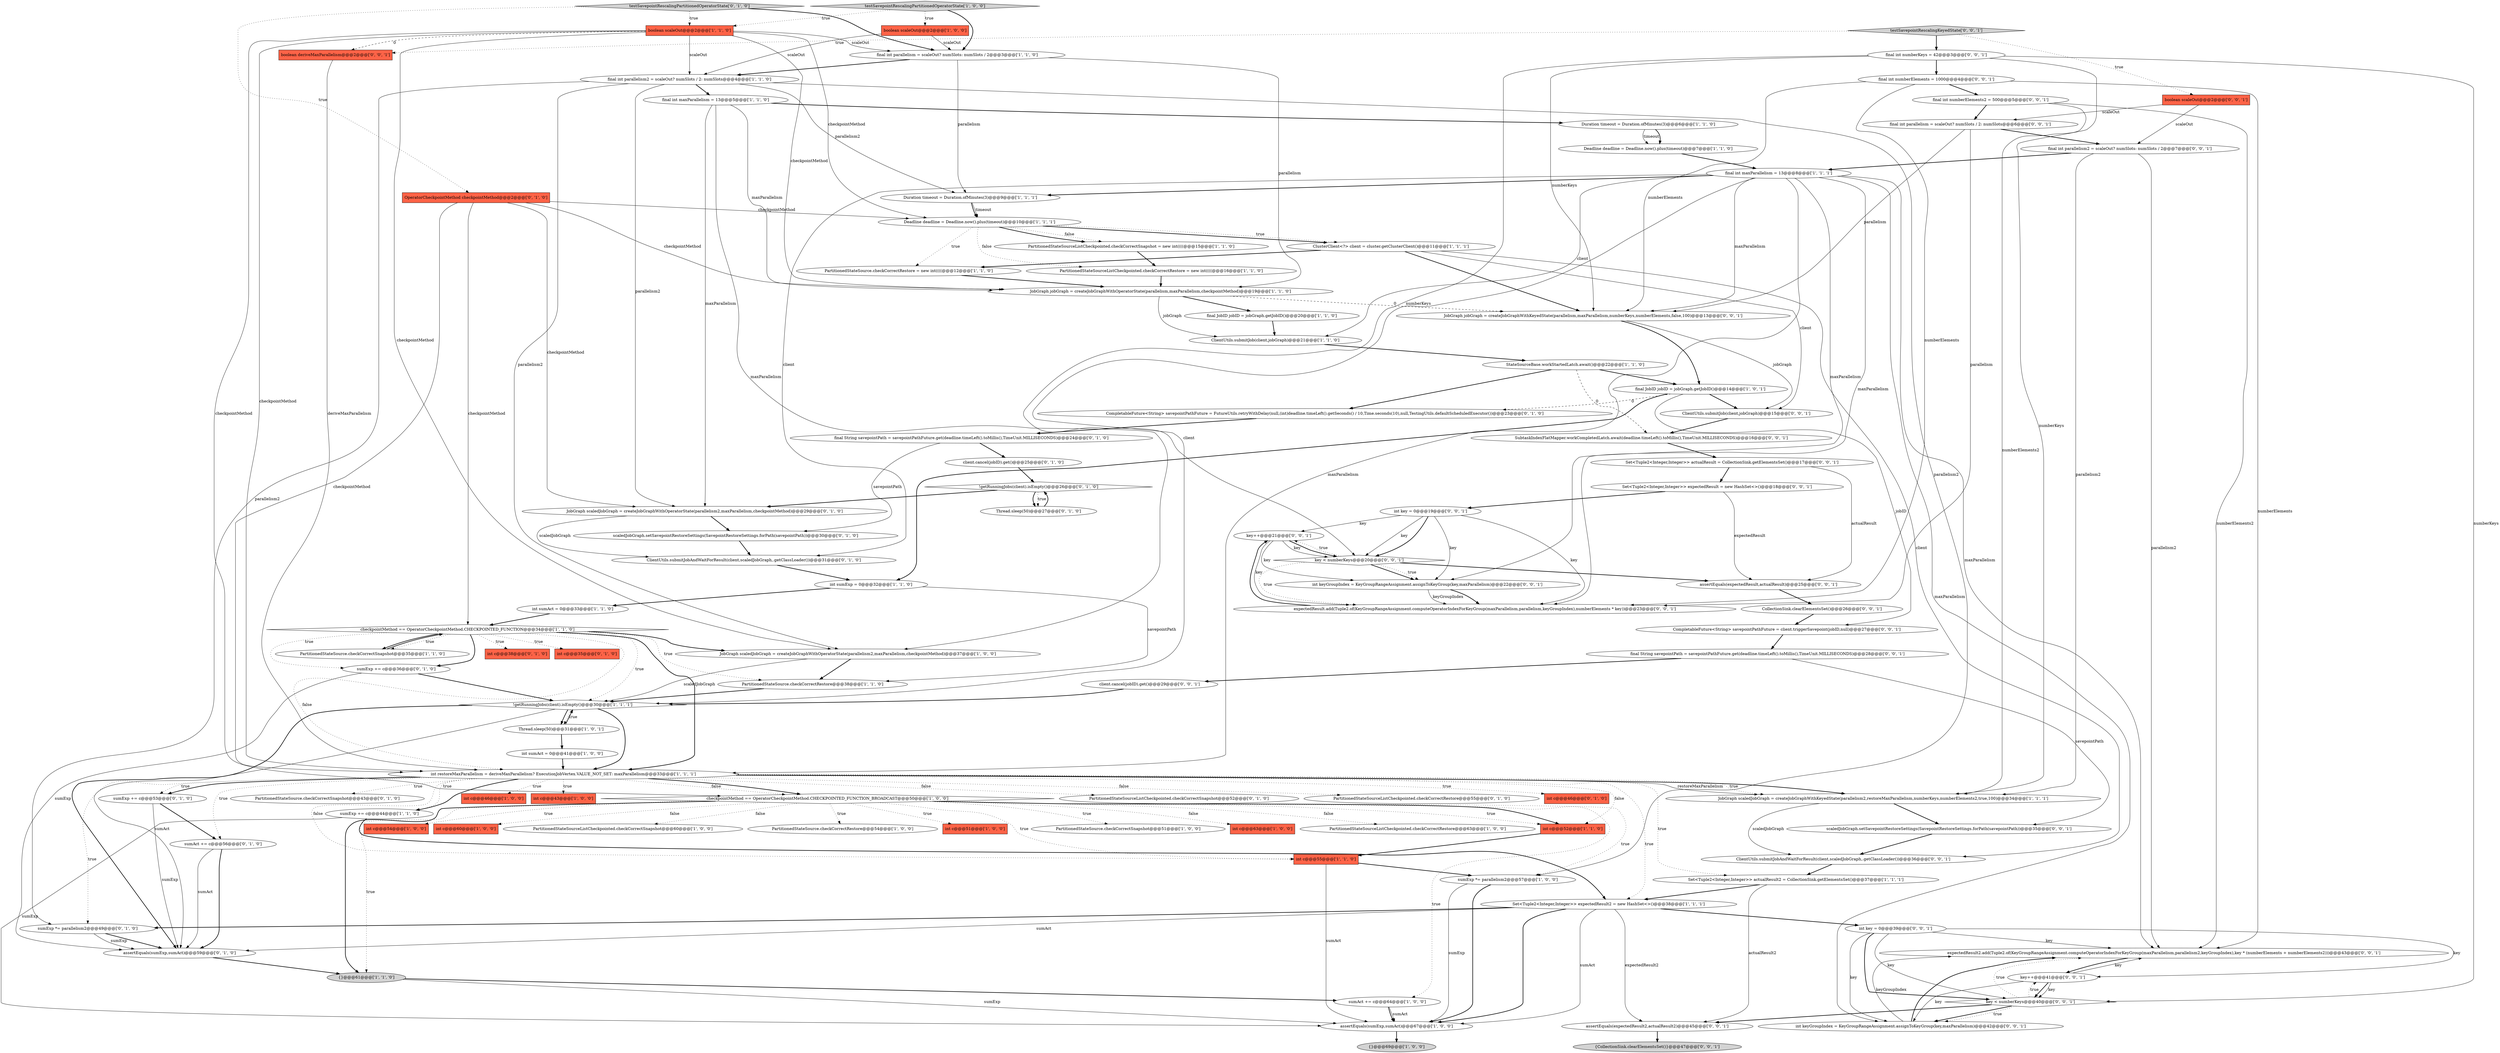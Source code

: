 digraph {
99 [style = filled, label = "SubtaskIndexFlatMapper.workCompletedLatch.await(deadline.timeLeft().toMillis(),TimeUnit.MILLISECONDS)@@@16@@@['0', '0', '1']", fillcolor = white, shape = ellipse image = "AAA0AAABBB3BBB"];
33 [style = filled, label = "Duration timeout = Duration.ofMinutes(3)@@@6@@@['1', '1', '0']", fillcolor = white, shape = ellipse image = "AAA0AAABBB1BBB"];
44 [style = filled, label = "final int maxParallelism = 13@@@5@@@['1', '1', '0']", fillcolor = white, shape = ellipse image = "AAA0AAABBB1BBB"];
20 [style = filled, label = "final int parallelism2 = scaleOut? numSlots / 2: numSlots@@@4@@@['1', '1', '0']", fillcolor = white, shape = ellipse image = "AAA0AAABBB1BBB"];
2 [style = filled, label = "sumExp += c@@@44@@@['1', '1', '0']", fillcolor = white, shape = ellipse image = "AAA0AAABBB1BBB"];
62 [style = filled, label = "assertEquals(sumExp,sumAct)@@@59@@@['0', '1', '0']", fillcolor = white, shape = ellipse image = "AAA0AAABBB2BBB"];
69 [style = filled, label = "testSavepointRescalingPartitionedOperatorState['0', '1', '0']", fillcolor = lightgray, shape = diamond image = "AAA0AAABBB2BBB"];
13 [style = filled, label = "final int parallelism = scaleOut? numSlots: numSlots / 2@@@3@@@['1', '1', '0']", fillcolor = white, shape = ellipse image = "AAA0AAABBB1BBB"];
14 [style = filled, label = "PartitionedStateSource.checkCorrectRestore@@@38@@@['1', '1', '0']", fillcolor = white, shape = ellipse image = "AAA0AAABBB1BBB"];
77 [style = filled, label = "final int parallelism2 = scaleOut? numSlots: numSlots / 2@@@7@@@['0', '0', '1']", fillcolor = white, shape = ellipse image = "AAA0AAABBB3BBB"];
30 [style = filled, label = "Thread.sleep(50)@@@31@@@['1', '0', '1']", fillcolor = white, shape = ellipse image = "AAA0AAABBB1BBB"];
25 [style = filled, label = "Deadline deadline = Deadline.now().plus(timeout)@@@7@@@['1', '1', '0']", fillcolor = white, shape = ellipse image = "AAA0AAABBB1BBB"];
68 [style = filled, label = "JobGraph scaledJobGraph = createJobGraphWithOperatorState(parallelism2,maxParallelism,checkpointMethod)@@@29@@@['0', '1', '0']", fillcolor = white, shape = ellipse image = "AAA0AAABBB2BBB"];
43 [style = filled, label = "int c@@@51@@@['1', '0', '0']", fillcolor = tomato, shape = box image = "AAA0AAABBB1BBB"];
34 [style = filled, label = "PartitionedStateSourceListCheckpointed.checkCorrectRestore = new int((((@@@16@@@['1', '1', '0']", fillcolor = white, shape = ellipse image = "AAA0AAABBB1BBB"];
10 [style = filled, label = "int sumAct = 0@@@41@@@['1', '0', '0']", fillcolor = white, shape = ellipse image = "AAA0AAABBB1BBB"];
95 [style = filled, label = "assertEquals(expectedResult2,actualResult2)@@@45@@@['0', '0', '1']", fillcolor = white, shape = ellipse image = "AAA0AAABBB3BBB"];
11 [style = filled, label = "int c@@@52@@@['1', '1', '0']", fillcolor = tomato, shape = box image = "AAA0AAABBB1BBB"];
42 [style = filled, label = "{}@@@61@@@['1', '1', '0']", fillcolor = lightgray, shape = ellipse image = "AAA0AAABBB1BBB"];
12 [style = filled, label = "checkpointMethod == OperatorCheckpointMethod.CHECKPOINTED_FUNCTION_BROADCAST@@@50@@@['1', '0', '0']", fillcolor = white, shape = diamond image = "AAA0AAABBB1BBB"];
73 [style = filled, label = "boolean scaleOut@@@2@@@['0', '0', '1']", fillcolor = tomato, shape = box image = "AAA0AAABBB3BBB"];
53 [style = filled, label = "ClientUtils.submitJobAndWaitForResult(client,scaledJobGraph,.getClassLoader())@@@31@@@['0', '1', '0']", fillcolor = white, shape = ellipse image = "AAA0AAABBB2BBB"];
9 [style = filled, label = "PartitionedStateSource.checkCorrectSnapshot@@@35@@@['1', '1', '0']", fillcolor = white, shape = ellipse image = "AAA0AAABBB1BBB"];
17 [style = filled, label = "JobGraph jobGraph = createJobGraphWithOperatorState(parallelism,maxParallelism,checkpointMethod)@@@19@@@['1', '1', '0']", fillcolor = white, shape = ellipse image = "AAA0AAABBB1BBB"];
89 [style = filled, label = "key++@@@21@@@['0', '0', '1']", fillcolor = white, shape = ellipse image = "AAA0AAABBB3BBB"];
75 [style = filled, label = "{CollectionSink.clearElementsSet()}@@@47@@@['0', '0', '1']", fillcolor = lightgray, shape = ellipse image = "AAA0AAABBB3BBB"];
51 [style = filled, label = "PartitionedStateSource.checkCorrectSnapshot@@@51@@@['1', '0', '0']", fillcolor = white, shape = ellipse image = "AAA0AAABBB1BBB"];
7 [style = filled, label = "ClusterClient<?> client = cluster.getClusterClient()@@@11@@@['1', '1', '1']", fillcolor = white, shape = ellipse image = "AAA0AAABBB1BBB"];
46 [style = filled, label = "PartitionedStateSourceListCheckpointed.checkCorrectSnapshot = new int((((@@@15@@@['1', '1', '0']", fillcolor = white, shape = ellipse image = "AAA0AAABBB1BBB"];
72 [style = filled, label = "sumExp += c@@@53@@@['0', '1', '0']", fillcolor = white, shape = ellipse image = "AAA0AAABBB2BBB"];
85 [style = filled, label = "expectedResult.add(Tuple2.of(KeyGroupRangeAssignment.computeOperatorIndexForKeyGroup(maxParallelism,parallelism,keyGroupIndex),numberElements * key))@@@23@@@['0', '0', '1']", fillcolor = white, shape = ellipse image = "AAA0AAABBB3BBB"];
4 [style = filled, label = "!getRunningJobs(client).isEmpty()@@@30@@@['1', '1', '1']", fillcolor = white, shape = diamond image = "AAA0AAABBB1BBB"];
74 [style = filled, label = "int key = 0@@@19@@@['0', '0', '1']", fillcolor = white, shape = ellipse image = "AAA0AAABBB3BBB"];
0 [style = filled, label = "int c@@@46@@@['1', '0', '0']", fillcolor = tomato, shape = box image = "AAA0AAABBB1BBB"];
47 [style = filled, label = "PartitionedStateSource.checkCorrectRestore = new int((((@@@12@@@['1', '1', '0']", fillcolor = white, shape = ellipse image = "AAA0AAABBB1BBB"];
63 [style = filled, label = "CompletableFuture<String> savepointPathFuture = FutureUtils.retryWithDelay(null,(int)deadline.timeLeft().getSeconds() / 10,Time.seconds(10),null,TestingUtils.defaultScheduledExecutor())@@@23@@@['0', '1', '0']", fillcolor = white, shape = ellipse image = "AAA1AAABBB2BBB"];
88 [style = filled, label = "expectedResult2.add(Tuple2.of(KeyGroupRangeAssignment.computeOperatorIndexForKeyGroup(maxParallelism,parallelism2,keyGroupIndex),key * (numberElements + numberElements2)))@@@43@@@['0', '0', '1']", fillcolor = white, shape = ellipse image = "AAA0AAABBB3BBB"];
98 [style = filled, label = "final int parallelism = scaleOut? numSlots / 2: numSlots@@@6@@@['0', '0', '1']", fillcolor = white, shape = ellipse image = "AAA0AAABBB3BBB"];
23 [style = filled, label = "final JobID jobID = jobGraph.getJobID()@@@20@@@['1', '1', '0']", fillcolor = white, shape = ellipse image = "AAA0AAABBB1BBB"];
96 [style = filled, label = "final int numberKeys = 42@@@3@@@['0', '0', '1']", fillcolor = white, shape = ellipse image = "AAA0AAABBB3BBB"];
76 [style = filled, label = "final int numberElements2 = 500@@@5@@@['0', '0', '1']", fillcolor = white, shape = ellipse image = "AAA0AAABBB3BBB"];
40 [style = filled, label = "Deadline deadline = Deadline.now().plus(timeout)@@@10@@@['1', '1', '1']", fillcolor = white, shape = ellipse image = "AAA0AAABBB1BBB"];
54 [style = filled, label = "client.cancel(jobID).get()@@@25@@@['0', '1', '0']", fillcolor = white, shape = ellipse image = "AAA0AAABBB2BBB"];
70 [style = filled, label = "scaledJobGraph.setSavepointRestoreSettings(SavepointRestoreSettings.forPath(savepointPath))@@@30@@@['0', '1', '0']", fillcolor = white, shape = ellipse image = "AAA0AAABBB2BBB"];
94 [style = filled, label = "ClientUtils.submitJob(client,jobGraph)@@@15@@@['0', '0', '1']", fillcolor = white, shape = ellipse image = "AAA0AAABBB3BBB"];
16 [style = filled, label = "int c@@@43@@@['1', '0', '0']", fillcolor = tomato, shape = box image = "AAA0AAABBB1BBB"];
37 [style = filled, label = "JobGraph scaledJobGraph = createJobGraphWithKeyedState(parallelism2,restoreMaxParallelism,numberKeys,numberElements2,true,100)@@@34@@@['1', '1', '1']", fillcolor = white, shape = ellipse image = "AAA0AAABBB1BBB"];
93 [style = filled, label = "client.cancel(jobID).get()@@@29@@@['0', '0', '1']", fillcolor = white, shape = ellipse image = "AAA0AAABBB3BBB"];
84 [style = filled, label = "key < numberKeys@@@20@@@['0', '0', '1']", fillcolor = white, shape = diamond image = "AAA0AAABBB3BBB"];
104 [style = filled, label = "Set<Tuple2<Integer,Integer>> actualResult = CollectionSink.getElementsSet()@@@17@@@['0', '0', '1']", fillcolor = white, shape = ellipse image = "AAA0AAABBB3BBB"];
71 [style = filled, label = "!getRunningJobs(client).isEmpty()@@@26@@@['0', '1', '0']", fillcolor = white, shape = diamond image = "AAA0AAABBB2BBB"];
41 [style = filled, label = "int c@@@55@@@['1', '1', '0']", fillcolor = tomato, shape = box image = "AAA0AAABBB1BBB"];
87 [style = filled, label = "int key = 0@@@39@@@['0', '0', '1']", fillcolor = white, shape = ellipse image = "AAA0AAABBB3BBB"];
82 [style = filled, label = "boolean deriveMaxParallelism@@@2@@@['0', '0', '1']", fillcolor = tomato, shape = box image = "AAA0AAABBB3BBB"];
19 [style = filled, label = "int c@@@63@@@['1', '0', '0']", fillcolor = tomato, shape = box image = "AAA0AAABBB1BBB"];
49 [style = filled, label = "int restoreMaxParallelism = deriveMaxParallelism? ExecutionJobVertex.VALUE_NOT_SET: maxParallelism@@@33@@@['1', '1', '1']", fillcolor = white, shape = ellipse image = "AAA0AAABBB1BBB"];
24 [style = filled, label = "boolean scaleOut@@@2@@@['1', '0', '0']", fillcolor = tomato, shape = box image = "AAA0AAABBB1BBB"];
60 [style = filled, label = "Thread.sleep(50)@@@27@@@['0', '1', '0']", fillcolor = white, shape = ellipse image = "AAA0AAABBB2BBB"];
45 [style = filled, label = "checkpointMethod == OperatorCheckpointMethod.CHECKPOINTED_FUNCTION@@@34@@@['1', '1', '0']", fillcolor = white, shape = diamond image = "AAA0AAABBB1BBB"];
38 [style = filled, label = "PartitionedStateSourceListCheckpointed.checkCorrectRestore@@@63@@@['1', '0', '0']", fillcolor = white, shape = ellipse image = "AAA0AAABBB1BBB"];
29 [style = filled, label = "StateSourceBase.workStartedLatch.await()@@@22@@@['1', '1', '0']", fillcolor = white, shape = ellipse image = "AAA0AAABBB1BBB"];
55 [style = filled, label = "PartitionedStateSourceListCheckpointed.checkCorrectSnapshot@@@52@@@['0', '1', '0']", fillcolor = white, shape = ellipse image = "AAA0AAABBB2BBB"];
86 [style = filled, label = "JobGraph jobGraph = createJobGraphWithKeyedState(parallelism,maxParallelism,numberKeys,numberElements,false,100)@@@13@@@['0', '0', '1']", fillcolor = white, shape = ellipse image = "AAA0AAABBB3BBB"];
80 [style = filled, label = "final String savepointPath = savepointPathFuture.get(deadline.timeLeft().toMillis(),TimeUnit.MILLISECONDS)@@@28@@@['0', '0', '1']", fillcolor = white, shape = ellipse image = "AAA0AAABBB3BBB"];
27 [style = filled, label = "int c@@@54@@@['1', '0', '0']", fillcolor = tomato, shape = box image = "AAA0AAABBB1BBB"];
36 [style = filled, label = "Set<Tuple2<Integer,Integer>> expectedResult2 = new HashSet<>()@@@38@@@['1', '1', '1']", fillcolor = white, shape = ellipse image = "AAA0AAABBB1BBB"];
48 [style = filled, label = "testSavepointRescalingPartitionedOperatorState['1', '0', '0']", fillcolor = lightgray, shape = diamond image = "AAA0AAABBB1BBB"];
65 [style = filled, label = "OperatorCheckpointMethod checkpointMethod@@@2@@@['0', '1', '0']", fillcolor = tomato, shape = box image = "AAA0AAABBB2BBB"];
52 [style = filled, label = "PartitionedStateSourceListCheckpointed.checkCorrectRestore@@@55@@@['0', '1', '0']", fillcolor = white, shape = ellipse image = "AAA0AAABBB2BBB"];
39 [style = filled, label = "{}@@@69@@@['1', '0', '0']", fillcolor = lightgray, shape = ellipse image = "AAA0AAABBB1BBB"];
21 [style = filled, label = "int c@@@60@@@['1', '0', '0']", fillcolor = tomato, shape = box image = "AAA0AAABBB1BBB"];
56 [style = filled, label = "int c@@@46@@@['0', '1', '0']", fillcolor = tomato, shape = box image = "AAA0AAABBB2BBB"];
61 [style = filled, label = "final String savepointPath = savepointPathFuture.get(deadline.timeLeft().toMillis(),TimeUnit.MILLISECONDS)@@@24@@@['0', '1', '0']", fillcolor = white, shape = ellipse image = "AAA0AAABBB2BBB"];
31 [style = filled, label = "PartitionedStateSourceListCheckpointed.checkCorrectSnapshot@@@60@@@['1', '0', '0']", fillcolor = white, shape = ellipse image = "AAA0AAABBB1BBB"];
22 [style = filled, label = "sumExp *= parallelism2@@@57@@@['1', '0', '0']", fillcolor = white, shape = ellipse image = "AAA0AAABBB1BBB"];
28 [style = filled, label = "Set<Tuple2<Integer,Integer>> actualResult2 = CollectionSink.getElementsSet()@@@37@@@['1', '1', '1']", fillcolor = white, shape = ellipse image = "AAA0AAABBB1BBB"];
64 [style = filled, label = "sumExp *= parallelism2@@@49@@@['0', '1', '0']", fillcolor = white, shape = ellipse image = "AAA0AAABBB2BBB"];
92 [style = filled, label = "ClientUtils.submitJobAndWaitForResult(client,scaledJobGraph,.getClassLoader())@@@36@@@['0', '0', '1']", fillcolor = white, shape = ellipse image = "AAA0AAABBB3BBB"];
83 [style = filled, label = "Set<Tuple2<Integer,Integer>> expectedResult = new HashSet<>()@@@18@@@['0', '0', '1']", fillcolor = white, shape = ellipse image = "AAA0AAABBB3BBB"];
5 [style = filled, label = "final int maxParallelism = 13@@@8@@@['1', '1', '1']", fillcolor = white, shape = ellipse image = "AAA0AAABBB1BBB"];
66 [style = filled, label = "PartitionedStateSource.checkCorrectSnapshot@@@43@@@['0', '1', '0']", fillcolor = white, shape = ellipse image = "AAA0AAABBB2BBB"];
67 [style = filled, label = "int c@@@38@@@['0', '1', '0']", fillcolor = tomato, shape = box image = "AAA0AAABBB2BBB"];
103 [style = filled, label = "key++@@@41@@@['0', '0', '1']", fillcolor = white, shape = ellipse image = "AAA0AAABBB3BBB"];
79 [style = filled, label = "int keyGroupIndex = KeyGroupRangeAssignment.assignToKeyGroup(key,maxParallelism)@@@42@@@['0', '0', '1']", fillcolor = white, shape = ellipse image = "AAA0AAABBB3BBB"];
78 [style = filled, label = "key < numberKeys@@@40@@@['0', '0', '1']", fillcolor = white, shape = diamond image = "AAA0AAABBB3BBB"];
102 [style = filled, label = "assertEquals(expectedResult,actualResult)@@@25@@@['0', '0', '1']", fillcolor = white, shape = ellipse image = "AAA0AAABBB3BBB"];
6 [style = filled, label = "assertEquals(sumExp,sumAct)@@@67@@@['1', '0', '0']", fillcolor = white, shape = ellipse image = "AAA0AAABBB1BBB"];
59 [style = filled, label = "int c@@@35@@@['0', '1', '0']", fillcolor = tomato, shape = box image = "AAA0AAABBB2BBB"];
81 [style = filled, label = "testSavepointRescalingKeyedState['0', '0', '1']", fillcolor = lightgray, shape = diamond image = "AAA0AAABBB3BBB"];
35 [style = filled, label = "PartitionedStateSource.checkCorrectRestore@@@54@@@['1', '0', '0']", fillcolor = white, shape = ellipse image = "AAA0AAABBB1BBB"];
18 [style = filled, label = "ClientUtils.submitJob(client,jobGraph)@@@21@@@['1', '1', '0']", fillcolor = white, shape = ellipse image = "AAA0AAABBB1BBB"];
32 [style = filled, label = "Duration timeout = Duration.ofMinutes(3)@@@9@@@['1', '1', '1']", fillcolor = white, shape = ellipse image = "AAA0AAABBB1BBB"];
100 [style = filled, label = "final int numberElements = 1000@@@4@@@['0', '0', '1']", fillcolor = white, shape = ellipse image = "AAA0AAABBB3BBB"];
26 [style = filled, label = "boolean scaleOut@@@2@@@['1', '1', '0']", fillcolor = tomato, shape = box image = "AAA0AAABBB1BBB"];
101 [style = filled, label = "int keyGroupIndex = KeyGroupRangeAssignment.assignToKeyGroup(key,maxParallelism)@@@22@@@['0', '0', '1']", fillcolor = white, shape = ellipse image = "AAA0AAABBB3BBB"];
15 [style = filled, label = "int sumAct = 0@@@33@@@['1', '1', '0']", fillcolor = white, shape = ellipse image = "AAA0AAABBB1BBB"];
8 [style = filled, label = "sumAct += c@@@64@@@['1', '0', '0']", fillcolor = white, shape = ellipse image = "AAA0AAABBB1BBB"];
97 [style = filled, label = "CollectionSink.clearElementsSet()@@@26@@@['0', '0', '1']", fillcolor = white, shape = ellipse image = "AAA0AAABBB3BBB"];
1 [style = filled, label = "final JobID jobID = jobGraph.getJobID()@@@14@@@['1', '0', '1']", fillcolor = white, shape = ellipse image = "AAA0AAABBB1BBB"];
50 [style = filled, label = "int sumExp = 0@@@32@@@['1', '1', '0']", fillcolor = white, shape = ellipse image = "AAA0AAABBB1BBB"];
91 [style = filled, label = "scaledJobGraph.setSavepointRestoreSettings(SavepointRestoreSettings.forPath(savepointPath))@@@35@@@['0', '0', '1']", fillcolor = white, shape = ellipse image = "AAA0AAABBB3BBB"];
58 [style = filled, label = "sumExp += c@@@36@@@['0', '1', '0']", fillcolor = white, shape = ellipse image = "AAA0AAABBB2BBB"];
57 [style = filled, label = "sumAct += c@@@56@@@['0', '1', '0']", fillcolor = white, shape = ellipse image = "AAA0AAABBB2BBB"];
3 [style = filled, label = "JobGraph scaledJobGraph = createJobGraphWithOperatorState(parallelism2,maxParallelism,checkpointMethod)@@@37@@@['1', '0', '0']", fillcolor = white, shape = ellipse image = "AAA0AAABBB1BBB"];
90 [style = filled, label = "CompletableFuture<String> savepointPathFuture = client.triggerSavepoint(jobID,null)@@@27@@@['0', '0', '1']", fillcolor = white, shape = ellipse image = "AAA0AAABBB3BBB"];
5->49 [style = solid, label="maxParallelism"];
104->83 [style = bold, label=""];
78->79 [style = bold, label=""];
96->100 [style = bold, label=""];
49->52 [style = dotted, label="false"];
89->85 [style = solid, label="key"];
49->28 [style = dotted, label="true"];
95->75 [style = bold, label=""];
49->2 [style = dotted, label="true"];
49->0 [style = dotted, label="true"];
103->88 [style = solid, label="key"];
96->78 [style = solid, label="numberKeys"];
49->72 [style = bold, label=""];
5->79 [style = solid, label="maxParallelism"];
4->30 [style = dotted, label="true"];
81->73 [style = dotted, label="true"];
10->49 [style = bold, label=""];
26->82 [style = dashed, label="0"];
54->71 [style = bold, label=""];
5->32 [style = bold, label=""];
45->67 [style = dotted, label="true"];
26->12 [style = solid, label="checkpointMethod"];
6->39 [style = bold, label=""];
79->88 [style = solid, label="keyGroupIndex"];
36->64 [style = bold, label=""];
42->6 [style = solid, label="sumExp"];
100->86 [style = solid, label="numberElements"];
4->62 [style = bold, label=""];
69->13 [style = bold, label=""];
84->101 [style = bold, label=""];
80->93 [style = bold, label=""];
50->15 [style = bold, label=""];
26->20 [style = solid, label="scaleOut"];
81->96 [style = bold, label=""];
89->84 [style = solid, label="key"];
17->86 [style = dashed, label="0"];
1->94 [style = bold, label=""];
68->53 [style = solid, label="scaledJobGraph"];
72->57 [style = bold, label=""];
5->88 [style = solid, label="maxParallelism"];
49->56 [style = dotted, label="true"];
30->4 [style = bold, label=""];
17->23 [style = bold, label=""];
24->20 [style = solid, label="scaleOut"];
44->68 [style = solid, label="maxParallelism"];
57->62 [style = bold, label=""];
40->34 [style = dotted, label="false"];
29->99 [style = dashed, label="0"];
13->20 [style = bold, label=""];
58->62 [style = solid, label="sumExp"];
49->2 [style = bold, label=""];
29->63 [style = bold, label=""];
20->32 [style = solid, label="parallelism2"];
48->13 [style = bold, label=""];
82->49 [style = solid, label="deriveMaxParallelism"];
48->26 [style = dotted, label="true"];
83->74 [style = bold, label=""];
7->47 [style = bold, label=""];
74->101 [style = solid, label="key"];
44->17 [style = solid, label="maxParallelism"];
12->19 [style = dotted, label="false"];
68->70 [style = bold, label=""];
12->27 [style = dotted, label="true"];
3->14 [style = bold, label=""];
49->55 [style = dotted, label="false"];
103->78 [style = bold, label=""];
45->58 [style = bold, label=""];
50->14 [style = solid, label="savepointPath"];
1->90 [style = solid, label="jobID"];
74->89 [style = solid, label="key"];
20->44 [style = bold, label=""];
63->61 [style = bold, label=""];
41->6 [style = solid, label="sumAct"];
12->43 [style = dotted, label="true"];
64->62 [style = bold, label=""];
36->6 [style = bold, label=""];
65->17 [style = solid, label="checkpointMethod"];
12->11 [style = dotted, label="true"];
20->3 [style = solid, label="parallelism2"];
57->62 [style = solid, label="sumAct"];
13->17 [style = solid, label="parallelism"];
34->17 [style = bold, label=""];
65->45 [style = solid, label="checkpointMethod"];
71->60 [style = bold, label=""];
101->85 [style = bold, label=""];
89->101 [style = solid, label="key"];
2->6 [style = solid, label="sumExp"];
12->21 [style = dotted, label="false"];
12->8 [style = dotted, label="true"];
12->42 [style = bold, label=""];
2->36 [style = bold, label=""];
12->38 [style = dotted, label="false"];
49->16 [style = dotted, label="true"];
25->5 [style = bold, label=""];
88->103 [style = bold, label=""];
61->70 [style = solid, label="savepointPath"];
100->85 [style = solid, label="numberElements"];
91->92 [style = bold, label=""];
40->7 [style = bold, label=""];
60->71 [style = bold, label=""];
20->64 [style = solid, label="parallelism2"];
41->22 [style = bold, label=""];
100->88 [style = solid, label="numberElements"];
1->63 [style = dashed, label="0"];
96->84 [style = solid, label="numberKeys"];
44->3 [style = solid, label="maxParallelism"];
26->13 [style = solid, label="scaleOut"];
23->18 [style = bold, label=""];
71->68 [style = bold, label=""];
99->104 [style = bold, label=""];
49->37 [style = bold, label=""];
40->46 [style = dotted, label="false"];
49->66 [style = dotted, label="true"];
74->84 [style = solid, label="key"];
78->103 [style = dotted, label="true"];
96->86 [style = solid, label="numberKeys"];
5->85 [style = solid, label="maxParallelism"];
29->1 [style = bold, label=""];
98->86 [style = solid, label="parallelism"];
12->35 [style = dotted, label="true"];
53->50 [style = bold, label=""];
24->13 [style = solid, label="scaleOut"];
40->7 [style = dotted, label="true"];
4->62 [style = solid, label="sumAct"];
65->40 [style = solid, label="checkpointMethod"];
18->29 [style = bold, label=""];
49->36 [style = dotted, label="true"];
73->98 [style = solid, label="scaleOut"];
84->85 [style = dotted, label="true"];
3->4 [style = solid, label="scaledJobGraph"];
5->53 [style = solid, label="client"];
69->26 [style = dotted, label="true"];
81->82 [style = dotted, label="true"];
33->25 [style = solid, label="timeout"];
101->85 [style = solid, label="keyGroupIndex"];
49->11 [style = dotted, label="false"];
49->41 [style = dotted, label="false"];
65->49 [style = solid, label="checkpointMethod"];
80->91 [style = solid, label="savepointPath"];
49->12 [style = dotted, label="false"];
32->40 [style = bold, label=""];
87->103 [style = solid, label="key"];
22->6 [style = bold, label=""];
70->53 [style = bold, label=""];
46->34 [style = bold, label=""];
20->68 [style = solid, label="parallelism2"];
83->102 [style = solid, label="expectedResult"];
103->78 [style = solid, label="key"];
84->101 [style = dotted, label="true"];
96->37 [style = solid, label="numberKeys"];
77->88 [style = solid, label="parallelism2"];
84->102 [style = bold, label=""];
49->37 [style = solid, label="restoreMaxParallelism"];
98->85 [style = solid, label="parallelism"];
37->91 [style = bold, label=""];
12->41 [style = dotted, label="true"];
8->6 [style = bold, label=""];
90->80 [style = bold, label=""];
87->78 [style = bold, label=""];
12->51 [style = dotted, label="true"];
73->77 [style = solid, label="scaleOut"];
15->45 [style = bold, label=""];
104->102 [style = solid, label="actualResult"];
62->42 [style = bold, label=""];
36->87 [style = bold, label=""];
87->78 [style = solid, label="key"];
12->31 [style = dotted, label="false"];
71->60 [style = dotted, label="true"];
49->64 [style = dotted, label="true"];
40->46 [style = bold, label=""];
49->37 [style = dotted, label="true"];
48->24 [style = dotted, label="true"];
11->41 [style = bold, label=""];
45->9 [style = dotted, label="true"];
12->42 [style = dotted, label="true"];
26->3 [style = solid, label="checkpointMethod"];
76->98 [style = bold, label=""];
26->40 [style = solid, label="checkpointMethod"];
28->95 [style = solid, label="actualResult2"];
49->57 [style = dotted, label="true"];
65->68 [style = solid, label="checkpointMethod"];
17->18 [style = solid, label="jobGraph"];
7->86 [style = bold, label=""];
7->94 [style = solid, label="client"];
97->90 [style = bold, label=""];
5->4 [style = solid, label="client"];
1->50 [style = bold, label=""];
72->62 [style = solid, label="sumExp"];
103->79 [style = solid, label="key"];
74->85 [style = solid, label="key"];
32->40 [style = solid, label="timeout"];
26->49 [style = solid, label="checkpointMethod"];
94->99 [style = bold, label=""];
89->84 [style = bold, label=""];
92->28 [style = bold, label=""];
76->37 [style = solid, label="numberElements2"];
74->84 [style = bold, label=""];
45->49 [style = dotted, label="false"];
4->49 [style = bold, label=""];
86->1 [style = bold, label=""];
45->58 [style = dotted, label="true"];
45->9 [style = bold, label=""];
40->47 [style = dotted, label="true"];
77->5 [style = bold, label=""];
36->95 [style = solid, label="expectedResult2"];
102->97 [style = bold, label=""];
69->65 [style = dotted, label="true"];
78->88 [style = dotted, label="true"];
30->10 [style = bold, label=""];
100->76 [style = bold, label=""];
45->49 [style = bold, label=""];
5->101 [style = solid, label="maxParallelism"];
20->22 [style = solid, label="parallelism2"];
45->3 [style = bold, label=""];
93->4 [style = bold, label=""];
45->14 [style = dotted, label="true"];
78->79 [style = dotted, label="true"];
64->62 [style = solid, label="sumExp"];
12->22 [style = dotted, label="true"];
28->36 [style = bold, label=""];
84->89 [style = dotted, label="true"];
22->6 [style = solid, label="sumExp"];
87->88 [style = solid, label="key"];
78->95 [style = bold, label=""];
76->88 [style = solid, label="numberElements2"];
5->86 [style = solid, label="maxParallelism"];
49->72 [style = dotted, label="true"];
47->17 [style = bold, label=""];
36->6 [style = solid, label="sumAct"];
9->45 [style = bold, label=""];
61->54 [style = bold, label=""];
36->62 [style = solid, label="sumAct"];
7->92 [style = solid, label="client"];
42->8 [style = bold, label=""];
98->77 [style = bold, label=""];
45->59 [style = dotted, label="true"];
12->11 [style = bold, label=""];
85->89 [style = bold, label=""];
45->4 [style = dotted, label="true"];
14->4 [style = bold, label=""];
58->4 [style = bold, label=""];
8->6 [style = solid, label="sumAct"];
86->94 [style = solid, label="jobGraph"];
13->32 [style = solid, label="parallelism"];
5->18 [style = solid, label="client"];
87->79 [style = solid, label="key"];
44->33 [style = bold, label=""];
33->25 [style = bold, label=""];
77->37 [style = solid, label="parallelism2"];
4->30 [style = bold, label=""];
49->12 [style = bold, label=""];
37->92 [style = solid, label="scaledJobGraph"];
79->88 [style = bold, label=""];
26->17 [style = solid, label="checkpointMethod"];
}
